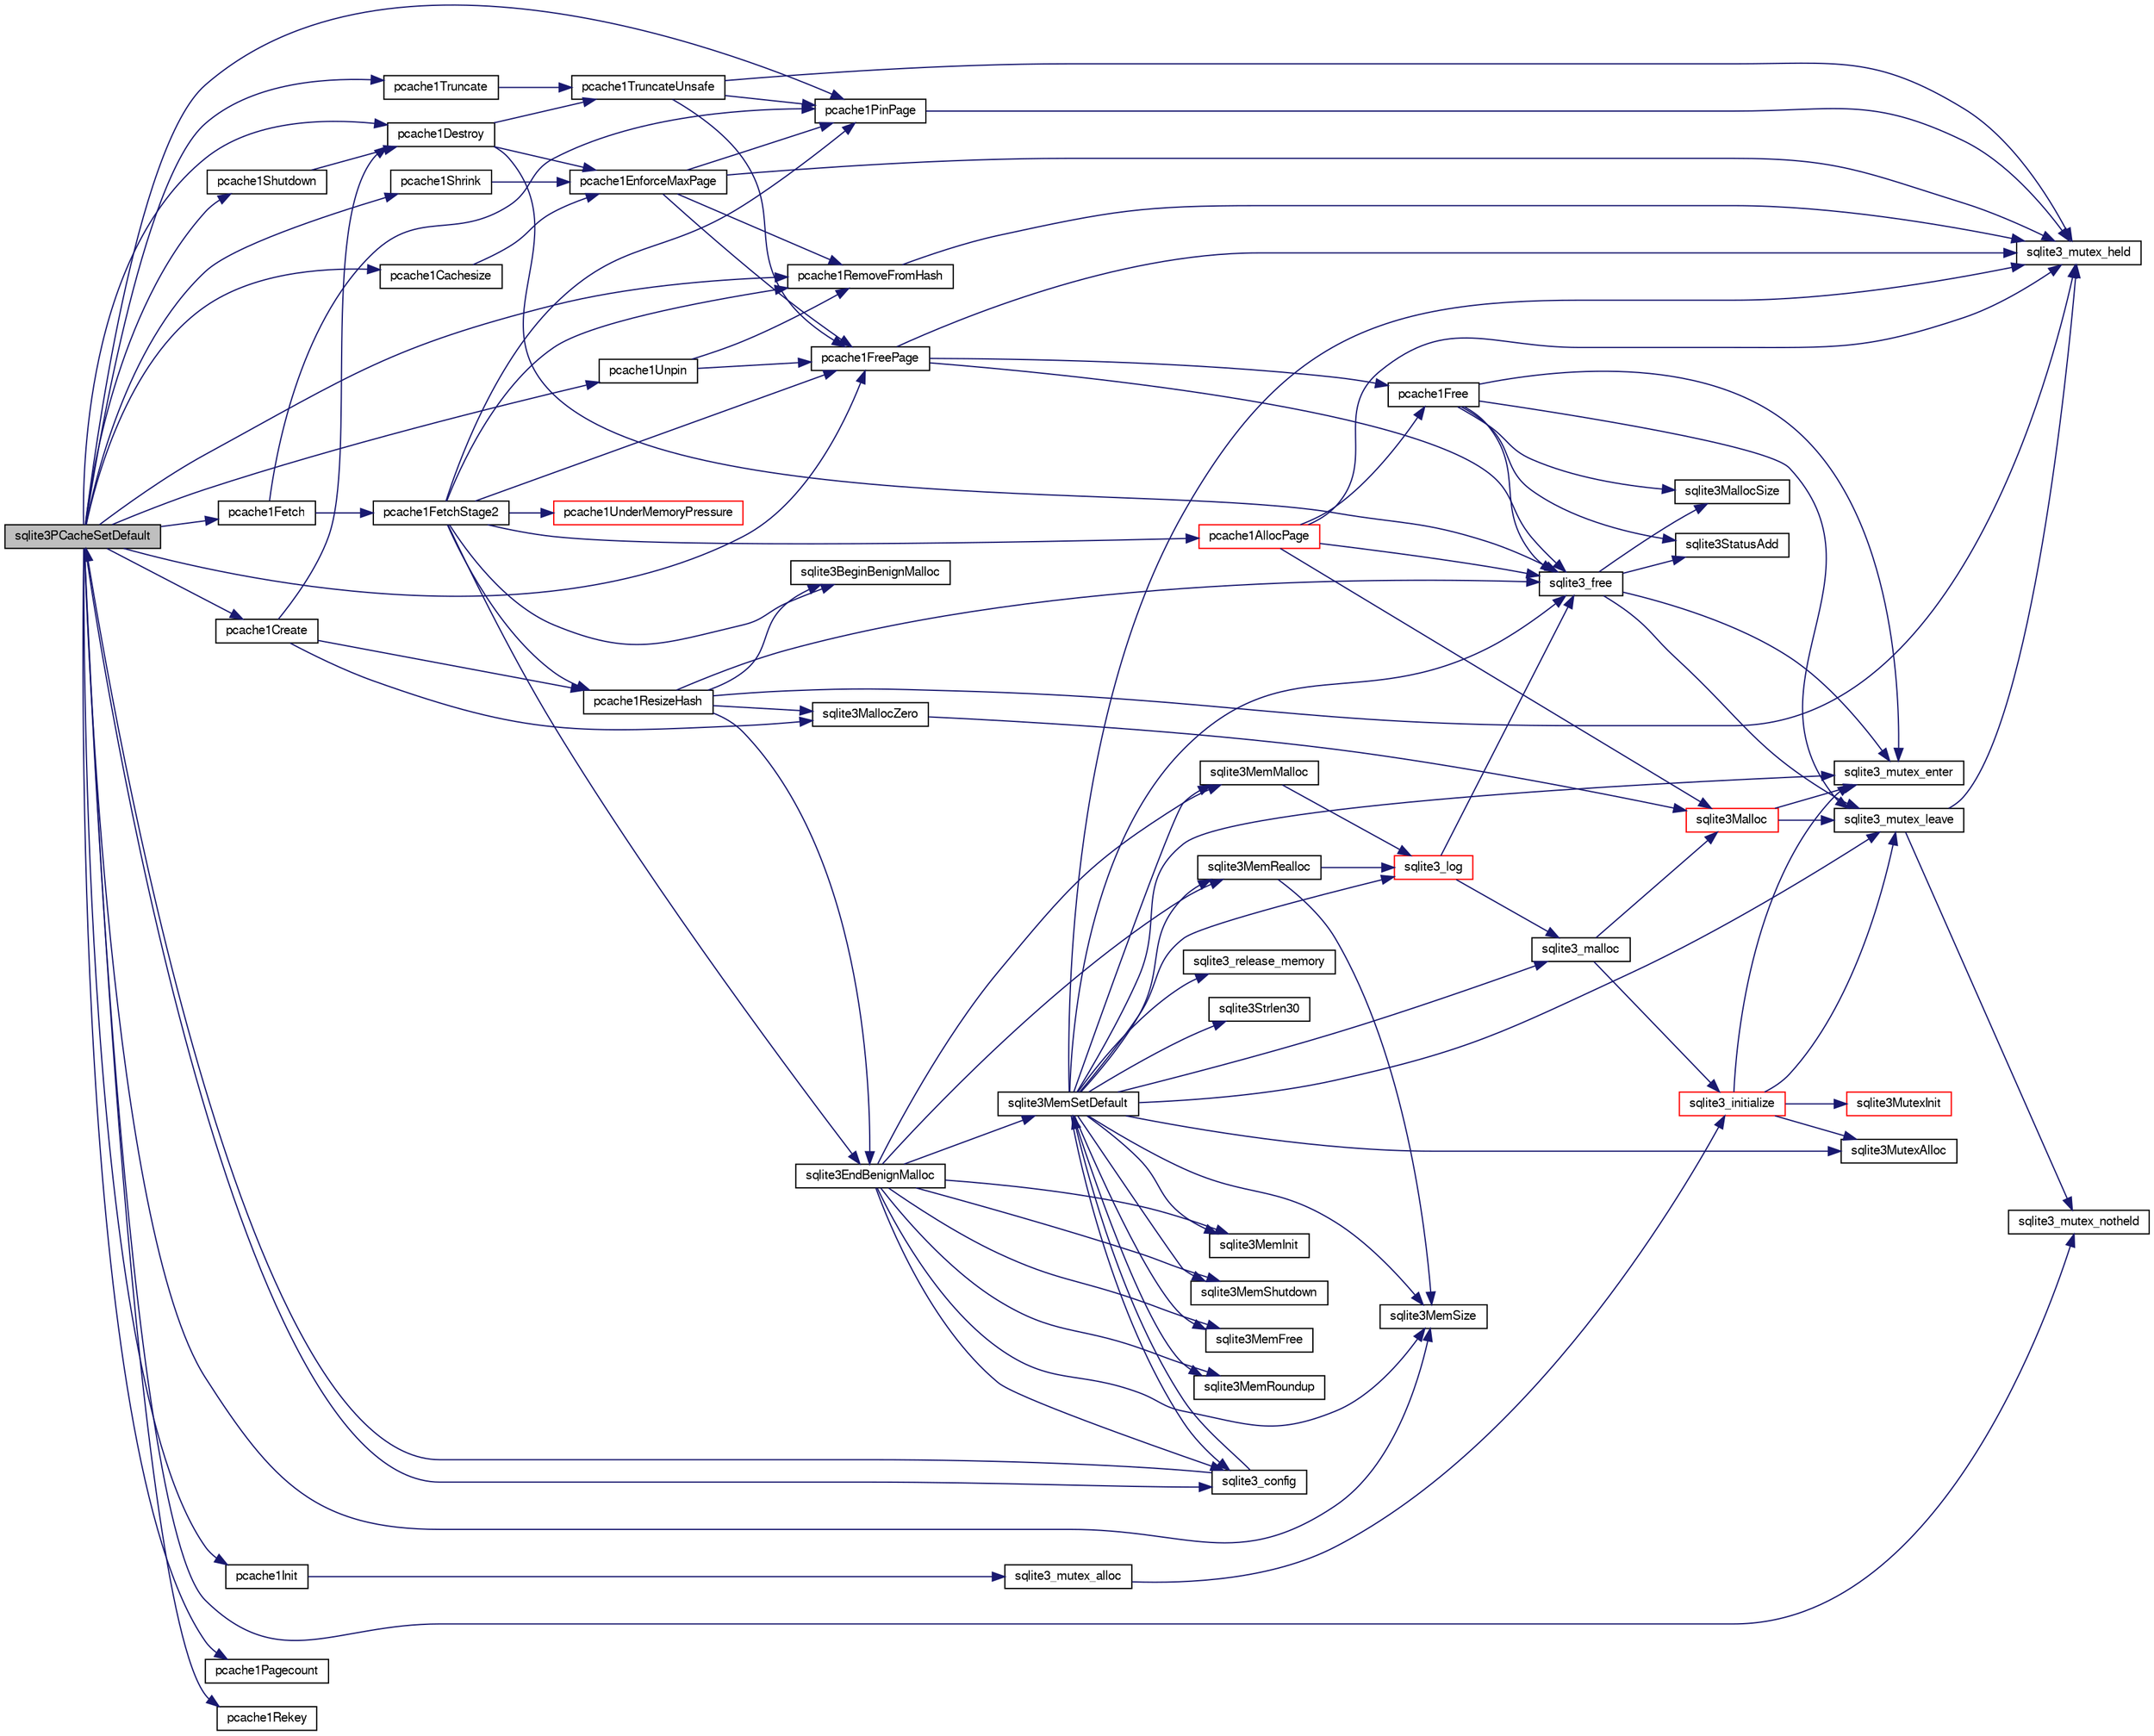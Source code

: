 digraph "sqlite3PCacheSetDefault"
{
  edge [fontname="FreeSans",fontsize="10",labelfontname="FreeSans",labelfontsize="10"];
  node [fontname="FreeSans",fontsize="10",shape=record];
  rankdir="LR";
  Node658275 [label="sqlite3PCacheSetDefault",height=0.2,width=0.4,color="black", fillcolor="grey75", style="filled", fontcolor="black"];
  Node658275 -> Node658276 [color="midnightblue",fontsize="10",style="solid",fontname="FreeSans"];
  Node658276 [label="pcache1Init",height=0.2,width=0.4,color="black", fillcolor="white", style="filled",URL="$sqlite3_8c.html#a05e9c1daf3dd812db1d769b69b20e069"];
  Node658276 -> Node658277 [color="midnightblue",fontsize="10",style="solid",fontname="FreeSans"];
  Node658277 [label="sqlite3_mutex_alloc",height=0.2,width=0.4,color="black", fillcolor="white", style="filled",URL="$sqlite3_8c.html#a8901f723153246da34f86e0844cbadaa"];
  Node658277 -> Node658278 [color="midnightblue",fontsize="10",style="solid",fontname="FreeSans"];
  Node658278 [label="sqlite3_initialize",height=0.2,width=0.4,color="red", fillcolor="white", style="filled",URL="$sqlite3_8c.html#ab0c0ee2d5d4cf8b28e9572296a8861df"];
  Node658278 -> Node658279 [color="midnightblue",fontsize="10",style="solid",fontname="FreeSans"];
  Node658279 [label="sqlite3MutexInit",height=0.2,width=0.4,color="red", fillcolor="white", style="filled",URL="$sqlite3_8c.html#a7906afcdd1cdb3d0007eb932398a1158"];
  Node658278 -> Node658309 [color="midnightblue",fontsize="10",style="solid",fontname="FreeSans"];
  Node658309 [label="sqlite3MutexAlloc",height=0.2,width=0.4,color="black", fillcolor="white", style="filled",URL="$sqlite3_8c.html#a0e3f432ee581f6876b590e7ad7e84e19"];
  Node658278 -> Node658286 [color="midnightblue",fontsize="10",style="solid",fontname="FreeSans"];
  Node658286 [label="sqlite3_mutex_enter",height=0.2,width=0.4,color="black", fillcolor="white", style="filled",URL="$sqlite3_8c.html#a1c12cde690bd89f104de5cbad12a6bf5"];
  Node658278 -> Node658292 [color="midnightblue",fontsize="10",style="solid",fontname="FreeSans"];
  Node658292 [label="sqlite3_mutex_leave",height=0.2,width=0.4,color="black", fillcolor="white", style="filled",URL="$sqlite3_8c.html#a5838d235601dbd3c1fa993555c6bcc93"];
  Node658292 -> Node658288 [color="midnightblue",fontsize="10",style="solid",fontname="FreeSans"];
  Node658288 [label="sqlite3_mutex_held",height=0.2,width=0.4,color="black", fillcolor="white", style="filled",URL="$sqlite3_8c.html#acf77da68932b6bc163c5e68547ecc3e7"];
  Node658292 -> Node658293 [color="midnightblue",fontsize="10",style="solid",fontname="FreeSans"];
  Node658293 [label="sqlite3_mutex_notheld",height=0.2,width=0.4,color="black", fillcolor="white", style="filled",URL="$sqlite3_8c.html#a83967c837c1c000d3b5adcfaa688f5dc"];
  Node658275 -> Node658533 [color="midnightblue",fontsize="10",style="solid",fontname="FreeSans"];
  Node658533 [label="pcache1Shutdown",height=0.2,width=0.4,color="black", fillcolor="white", style="filled",URL="$sqlite3_8c.html#a707b7714a99d68e6858d4305b2a02579"];
  Node658533 -> Node658534 [color="midnightblue",fontsize="10",style="solid",fontname="FreeSans"];
  Node658534 [label="pcache1Destroy",height=0.2,width=0.4,color="black", fillcolor="white", style="filled",URL="$sqlite3_8c.html#af128220dedcda78a71f3283ece247258"];
  Node658534 -> Node658535 [color="midnightblue",fontsize="10",style="solid",fontname="FreeSans"];
  Node658535 [label="pcache1TruncateUnsafe",height=0.2,width=0.4,color="black", fillcolor="white", style="filled",URL="$sqlite3_8c.html#a95d9a0e421b47a80bd282a8b68929210"];
  Node658535 -> Node658288 [color="midnightblue",fontsize="10",style="solid",fontname="FreeSans"];
  Node658535 -> Node658536 [color="midnightblue",fontsize="10",style="solid",fontname="FreeSans"];
  Node658536 [label="pcache1PinPage",height=0.2,width=0.4,color="black", fillcolor="white", style="filled",URL="$sqlite3_8c.html#a8c56f8763581386fa892a46f77c8d684"];
  Node658536 -> Node658288 [color="midnightblue",fontsize="10",style="solid",fontname="FreeSans"];
  Node658535 -> Node658537 [color="midnightblue",fontsize="10",style="solid",fontname="FreeSans"];
  Node658537 [label="pcache1FreePage",height=0.2,width=0.4,color="black", fillcolor="white", style="filled",URL="$sqlite3_8c.html#aa3f573a706805bb81ef72ff65ffcdb79"];
  Node658537 -> Node658288 [color="midnightblue",fontsize="10",style="solid",fontname="FreeSans"];
  Node658537 -> Node658538 [color="midnightblue",fontsize="10",style="solid",fontname="FreeSans"];
  Node658538 [label="pcache1Free",height=0.2,width=0.4,color="black", fillcolor="white", style="filled",URL="$sqlite3_8c.html#a283e764f60afec3ed4995402b6604ceb"];
  Node658538 -> Node658286 [color="midnightblue",fontsize="10",style="solid",fontname="FreeSans"];
  Node658538 -> Node658295 [color="midnightblue",fontsize="10",style="solid",fontname="FreeSans"];
  Node658295 [label="sqlite3StatusAdd",height=0.2,width=0.4,color="black", fillcolor="white", style="filled",URL="$sqlite3_8c.html#afa029f93586aeab4cc85360905dae9cd"];
  Node658538 -> Node658292 [color="midnightblue",fontsize="10",style="solid",fontname="FreeSans"];
  Node658538 -> Node658294 [color="midnightblue",fontsize="10",style="solid",fontname="FreeSans"];
  Node658294 [label="sqlite3MallocSize",height=0.2,width=0.4,color="black", fillcolor="white", style="filled",URL="$sqlite3_8c.html#acf5d2a5f35270bafb050bd2def576955"];
  Node658538 -> Node658297 [color="midnightblue",fontsize="10",style="solid",fontname="FreeSans"];
  Node658297 [label="sqlite3_free",height=0.2,width=0.4,color="black", fillcolor="white", style="filled",URL="$sqlite3_8c.html#a6552349e36a8a691af5487999ab09519"];
  Node658297 -> Node658286 [color="midnightblue",fontsize="10",style="solid",fontname="FreeSans"];
  Node658297 -> Node658295 [color="midnightblue",fontsize="10",style="solid",fontname="FreeSans"];
  Node658297 -> Node658294 [color="midnightblue",fontsize="10",style="solid",fontname="FreeSans"];
  Node658297 -> Node658292 [color="midnightblue",fontsize="10",style="solid",fontname="FreeSans"];
  Node658537 -> Node658297 [color="midnightblue",fontsize="10",style="solid",fontname="FreeSans"];
  Node658534 -> Node658539 [color="midnightblue",fontsize="10",style="solid",fontname="FreeSans"];
  Node658539 [label="pcache1EnforceMaxPage",height=0.2,width=0.4,color="black", fillcolor="white", style="filled",URL="$sqlite3_8c.html#a984a14dae7f8f146ca82b94f587a1389"];
  Node658539 -> Node658288 [color="midnightblue",fontsize="10",style="solid",fontname="FreeSans"];
  Node658539 -> Node658536 [color="midnightblue",fontsize="10",style="solid",fontname="FreeSans"];
  Node658539 -> Node658540 [color="midnightblue",fontsize="10",style="solid",fontname="FreeSans"];
  Node658540 [label="pcache1RemoveFromHash",height=0.2,width=0.4,color="black", fillcolor="white", style="filled",URL="$sqlite3_8c.html#a1b58eae8a9fe64c0c817a74a2ac7ad41"];
  Node658540 -> Node658288 [color="midnightblue",fontsize="10",style="solid",fontname="FreeSans"];
  Node658539 -> Node658537 [color="midnightblue",fontsize="10",style="solid",fontname="FreeSans"];
  Node658534 -> Node658297 [color="midnightblue",fontsize="10",style="solid",fontname="FreeSans"];
  Node658275 -> Node658541 [color="midnightblue",fontsize="10",style="solid",fontname="FreeSans"];
  Node658541 [label="pcache1Create",height=0.2,width=0.4,color="black", fillcolor="white", style="filled",URL="$sqlite3_8c.html#a44cfeb7ecaf2b6aa54934d3deaee8919"];
  Node658541 -> Node658284 [color="midnightblue",fontsize="10",style="solid",fontname="FreeSans"];
  Node658284 [label="sqlite3MallocZero",height=0.2,width=0.4,color="black", fillcolor="white", style="filled",URL="$sqlite3_8c.html#ab3e07a30b9b5471f9f5e8f9cb7229934"];
  Node658284 -> Node658285 [color="midnightblue",fontsize="10",style="solid",fontname="FreeSans"];
  Node658285 [label="sqlite3Malloc",height=0.2,width=0.4,color="red", fillcolor="white", style="filled",URL="$sqlite3_8c.html#a361a2eaa846b1885f123abe46f5d8b2b"];
  Node658285 -> Node658286 [color="midnightblue",fontsize="10",style="solid",fontname="FreeSans"];
  Node658285 -> Node658292 [color="midnightblue",fontsize="10",style="solid",fontname="FreeSans"];
  Node658541 -> Node658542 [color="midnightblue",fontsize="10",style="solid",fontname="FreeSans"];
  Node658542 [label="pcache1ResizeHash",height=0.2,width=0.4,color="black", fillcolor="white", style="filled",URL="$sqlite3_8c.html#a7795922581c79a689c6e954dad69c037"];
  Node658542 -> Node658288 [color="midnightblue",fontsize="10",style="solid",fontname="FreeSans"];
  Node658542 -> Node658543 [color="midnightblue",fontsize="10",style="solid",fontname="FreeSans"];
  Node658543 [label="sqlite3BeginBenignMalloc",height=0.2,width=0.4,color="black", fillcolor="white", style="filled",URL="$sqlite3_8c.html#a3344c0e2b1b6df701a1cb326602fac14"];
  Node658542 -> Node658284 [color="midnightblue",fontsize="10",style="solid",fontname="FreeSans"];
  Node658542 -> Node658544 [color="midnightblue",fontsize="10",style="solid",fontname="FreeSans"];
  Node658544 [label="sqlite3EndBenignMalloc",height=0.2,width=0.4,color="black", fillcolor="white", style="filled",URL="$sqlite3_8c.html#a4582127cc64d483dc66c7acf9d8d8fbb"];
  Node658544 -> Node658312 [color="midnightblue",fontsize="10",style="solid",fontname="FreeSans"];
  Node658312 [label="sqlite3MemMalloc",height=0.2,width=0.4,color="black", fillcolor="white", style="filled",URL="$sqlite3_8c.html#a53157f1a669f949332f44ca9f15c0a43"];
  Node658312 -> Node658313 [color="midnightblue",fontsize="10",style="solid",fontname="FreeSans"];
  Node658313 [label="sqlite3_log",height=0.2,width=0.4,color="red", fillcolor="white", style="filled",URL="$sqlite3_8c.html#a298c9699bf9c143662c6b1fec4b2dc3b"];
  Node658313 -> Node658367 [color="midnightblue",fontsize="10",style="solid",fontname="FreeSans"];
  Node658367 [label="sqlite3_malloc",height=0.2,width=0.4,color="black", fillcolor="white", style="filled",URL="$sqlite3_8c.html#ac79dba55fc32b6a840cf5a9769bce7cd"];
  Node658367 -> Node658278 [color="midnightblue",fontsize="10",style="solid",fontname="FreeSans"];
  Node658367 -> Node658285 [color="midnightblue",fontsize="10",style="solid",fontname="FreeSans"];
  Node658313 -> Node658297 [color="midnightblue",fontsize="10",style="solid",fontname="FreeSans"];
  Node658544 -> Node658370 [color="midnightblue",fontsize="10",style="solid",fontname="FreeSans"];
  Node658370 [label="sqlite3MemFree",height=0.2,width=0.4,color="black", fillcolor="white", style="filled",URL="$sqlite3_8c.html#a4198492989c7a427e3d704c06058850a"];
  Node658544 -> Node658371 [color="midnightblue",fontsize="10",style="solid",fontname="FreeSans"];
  Node658371 [label="sqlite3MemRealloc",height=0.2,width=0.4,color="black", fillcolor="white", style="filled",URL="$sqlite3_8c.html#addd043cc5742c3b0cf536763cd4e6948"];
  Node658371 -> Node658313 [color="midnightblue",fontsize="10",style="solid",fontname="FreeSans"];
  Node658371 -> Node658372 [color="midnightblue",fontsize="10",style="solid",fontname="FreeSans"];
  Node658372 [label="sqlite3MemSize",height=0.2,width=0.4,color="black", fillcolor="white", style="filled",URL="$sqlite3_8c.html#a564962938d56643e999de431c190f937"];
  Node658544 -> Node658372 [color="midnightblue",fontsize="10",style="solid",fontname="FreeSans"];
  Node658544 -> Node658373 [color="midnightblue",fontsize="10",style="solid",fontname="FreeSans"];
  Node658373 [label="sqlite3MemRoundup",height=0.2,width=0.4,color="black", fillcolor="white", style="filled",URL="$sqlite3_8c.html#ac9d66a2d2d224dfafcf6a49d48436ddc"];
  Node658544 -> Node658374 [color="midnightblue",fontsize="10",style="solid",fontname="FreeSans"];
  Node658374 [label="sqlite3MemInit",height=0.2,width=0.4,color="black", fillcolor="white", style="filled",URL="$sqlite3_8c.html#a1ec61c1becf036ba7fcb571ae51300af"];
  Node658544 -> Node658375 [color="midnightblue",fontsize="10",style="solid",fontname="FreeSans"];
  Node658375 [label="sqlite3MemShutdown",height=0.2,width=0.4,color="black", fillcolor="white", style="filled",URL="$sqlite3_8c.html#a934531b3f7c4743196f453ce6db028dc"];
  Node658544 -> Node658311 [color="midnightblue",fontsize="10",style="solid",fontname="FreeSans"];
  Node658311 [label="sqlite3MemSetDefault",height=0.2,width=0.4,color="black", fillcolor="white", style="filled",URL="$sqlite3_8c.html#a162fbfd727e92c5f8f72625b5ff62549"];
  Node658311 -> Node658312 [color="midnightblue",fontsize="10",style="solid",fontname="FreeSans"];
  Node658311 -> Node658370 [color="midnightblue",fontsize="10",style="solid",fontname="FreeSans"];
  Node658311 -> Node658371 [color="midnightblue",fontsize="10",style="solid",fontname="FreeSans"];
  Node658311 -> Node658372 [color="midnightblue",fontsize="10",style="solid",fontname="FreeSans"];
  Node658311 -> Node658373 [color="midnightblue",fontsize="10",style="solid",fontname="FreeSans"];
  Node658311 -> Node658374 [color="midnightblue",fontsize="10",style="solid",fontname="FreeSans"];
  Node658311 -> Node658375 [color="midnightblue",fontsize="10",style="solid",fontname="FreeSans"];
  Node658311 -> Node658376 [color="midnightblue",fontsize="10",style="solid",fontname="FreeSans"];
  Node658376 [label="sqlite3_config",height=0.2,width=0.4,color="black", fillcolor="white", style="filled",URL="$sqlite3_8c.html#a74ad420b6f26bc06a04ff6ecec8a8c91"];
  Node658376 -> Node658311 [color="midnightblue",fontsize="10",style="solid",fontname="FreeSans"];
  Node658376 -> Node658275 [color="midnightblue",fontsize="10",style="solid",fontname="FreeSans"];
  Node658311 -> Node658309 [color="midnightblue",fontsize="10",style="solid",fontname="FreeSans"];
  Node658311 -> Node658286 [color="midnightblue",fontsize="10",style="solid",fontname="FreeSans"];
  Node658311 -> Node658292 [color="midnightblue",fontsize="10",style="solid",fontname="FreeSans"];
  Node658311 -> Node658342 [color="midnightblue",fontsize="10",style="solid",fontname="FreeSans"];
  Node658342 [label="sqlite3Strlen30",height=0.2,width=0.4,color="black", fillcolor="white", style="filled",URL="$sqlite3_8c.html#a3dcd80ba41f1a308193dee74857b62a7"];
  Node658311 -> Node658288 [color="midnightblue",fontsize="10",style="solid",fontname="FreeSans"];
  Node658311 -> Node658377 [color="midnightblue",fontsize="10",style="solid",fontname="FreeSans"];
  Node658377 [label="sqlite3_release_memory",height=0.2,width=0.4,color="black", fillcolor="white", style="filled",URL="$sqlite3_8c.html#a91037e7ef182e008677dae146e15cf92"];
  Node658311 -> Node658367 [color="midnightblue",fontsize="10",style="solid",fontname="FreeSans"];
  Node658311 -> Node658297 [color="midnightblue",fontsize="10",style="solid",fontname="FreeSans"];
  Node658311 -> Node658313 [color="midnightblue",fontsize="10",style="solid",fontname="FreeSans"];
  Node658544 -> Node658376 [color="midnightblue",fontsize="10",style="solid",fontname="FreeSans"];
  Node658542 -> Node658297 [color="midnightblue",fontsize="10",style="solid",fontname="FreeSans"];
  Node658541 -> Node658534 [color="midnightblue",fontsize="10",style="solid",fontname="FreeSans"];
  Node658275 -> Node658545 [color="midnightblue",fontsize="10",style="solid",fontname="FreeSans"];
  Node658545 [label="pcache1Cachesize",height=0.2,width=0.4,color="black", fillcolor="white", style="filled",URL="$sqlite3_8c.html#a071ef90a5e389826abcea7883ff2cd05"];
  Node658545 -> Node658539 [color="midnightblue",fontsize="10",style="solid",fontname="FreeSans"];
  Node658275 -> Node658546 [color="midnightblue",fontsize="10",style="solid",fontname="FreeSans"];
  Node658546 [label="pcache1Pagecount",height=0.2,width=0.4,color="black", fillcolor="white", style="filled",URL="$sqlite3_8c.html#aad313c3d8464ce3154a2a31409c5c625"];
  Node658275 -> Node658547 [color="midnightblue",fontsize="10",style="solid",fontname="FreeSans"];
  Node658547 [label="pcache1Fetch",height=0.2,width=0.4,color="black", fillcolor="white", style="filled",URL="$sqlite3_8c.html#a745bc37e2a945b10e6b23a6fe6c35411"];
  Node658547 -> Node658536 [color="midnightblue",fontsize="10",style="solid",fontname="FreeSans"];
  Node658547 -> Node658548 [color="midnightblue",fontsize="10",style="solid",fontname="FreeSans"];
  Node658548 [label="pcache1FetchStage2",height=0.2,width=0.4,color="black", fillcolor="white", style="filled",URL="$sqlite3_8c.html#a30a4ee80ec88f9eb4ade1424d99585b5"];
  Node658548 -> Node658549 [color="midnightblue",fontsize="10",style="solid",fontname="FreeSans"];
  Node658549 [label="pcache1UnderMemoryPressure",height=0.2,width=0.4,color="red", fillcolor="white", style="filled",URL="$sqlite3_8c.html#a8ac031ba611370b715065a6536e175d0"];
  Node658548 -> Node658542 [color="midnightblue",fontsize="10",style="solid",fontname="FreeSans"];
  Node658548 -> Node658540 [color="midnightblue",fontsize="10",style="solid",fontname="FreeSans"];
  Node658548 -> Node658536 [color="midnightblue",fontsize="10",style="solid",fontname="FreeSans"];
  Node658548 -> Node658537 [color="midnightblue",fontsize="10",style="solid",fontname="FreeSans"];
  Node658548 -> Node658543 [color="midnightblue",fontsize="10",style="solid",fontname="FreeSans"];
  Node658548 -> Node658551 [color="midnightblue",fontsize="10",style="solid",fontname="FreeSans"];
  Node658551 [label="pcache1AllocPage",height=0.2,width=0.4,color="red", fillcolor="white", style="filled",URL="$sqlite3_8c.html#ad6ec26e3c7beec69fb9ca11fcd63120e"];
  Node658551 -> Node658288 [color="midnightblue",fontsize="10",style="solid",fontname="FreeSans"];
  Node658551 -> Node658285 [color="midnightblue",fontsize="10",style="solid",fontname="FreeSans"];
  Node658551 -> Node658538 [color="midnightblue",fontsize="10",style="solid",fontname="FreeSans"];
  Node658551 -> Node658297 [color="midnightblue",fontsize="10",style="solid",fontname="FreeSans"];
  Node658548 -> Node658544 [color="midnightblue",fontsize="10",style="solid",fontname="FreeSans"];
  Node658275 -> Node658553 [color="midnightblue",fontsize="10",style="solid",fontname="FreeSans"];
  Node658553 [label="pcache1Unpin",height=0.2,width=0.4,color="black", fillcolor="white", style="filled",URL="$sqlite3_8c.html#a5f9a5ef3862388dc0b104f9efea3f8c5"];
  Node658553 -> Node658540 [color="midnightblue",fontsize="10",style="solid",fontname="FreeSans"];
  Node658553 -> Node658537 [color="midnightblue",fontsize="10",style="solid",fontname="FreeSans"];
  Node658275 -> Node658554 [color="midnightblue",fontsize="10",style="solid",fontname="FreeSans"];
  Node658554 [label="pcache1Rekey",height=0.2,width=0.4,color="black", fillcolor="white", style="filled",URL="$sqlite3_8c.html#af4b8e7f81a3c3379d34aa2060102fcfe"];
  Node658275 -> Node658555 [color="midnightblue",fontsize="10",style="solid",fontname="FreeSans"];
  Node658555 [label="pcache1Truncate",height=0.2,width=0.4,color="black", fillcolor="white", style="filled",URL="$sqlite3_8c.html#ab21c5f71467aa7cfe1d1da105ecab289"];
  Node658555 -> Node658535 [color="midnightblue",fontsize="10",style="solid",fontname="FreeSans"];
  Node658275 -> Node658534 [color="midnightblue",fontsize="10",style="solid",fontname="FreeSans"];
  Node658275 -> Node658556 [color="midnightblue",fontsize="10",style="solid",fontname="FreeSans"];
  Node658556 [label="pcache1Shrink",height=0.2,width=0.4,color="black", fillcolor="white", style="filled",URL="$sqlite3_8c.html#a7f62f5f6d03ab88020fa8e2ab80ca38e"];
  Node658556 -> Node658539 [color="midnightblue",fontsize="10",style="solid",fontname="FreeSans"];
  Node658275 -> Node658376 [color="midnightblue",fontsize="10",style="solid",fontname="FreeSans"];
  Node658275 -> Node658293 [color="midnightblue",fontsize="10",style="solid",fontname="FreeSans"];
  Node658275 -> Node658372 [color="midnightblue",fontsize="10",style="solid",fontname="FreeSans"];
  Node658275 -> Node658536 [color="midnightblue",fontsize="10",style="solid",fontname="FreeSans"];
  Node658275 -> Node658540 [color="midnightblue",fontsize="10",style="solid",fontname="FreeSans"];
  Node658275 -> Node658537 [color="midnightblue",fontsize="10",style="solid",fontname="FreeSans"];
}

